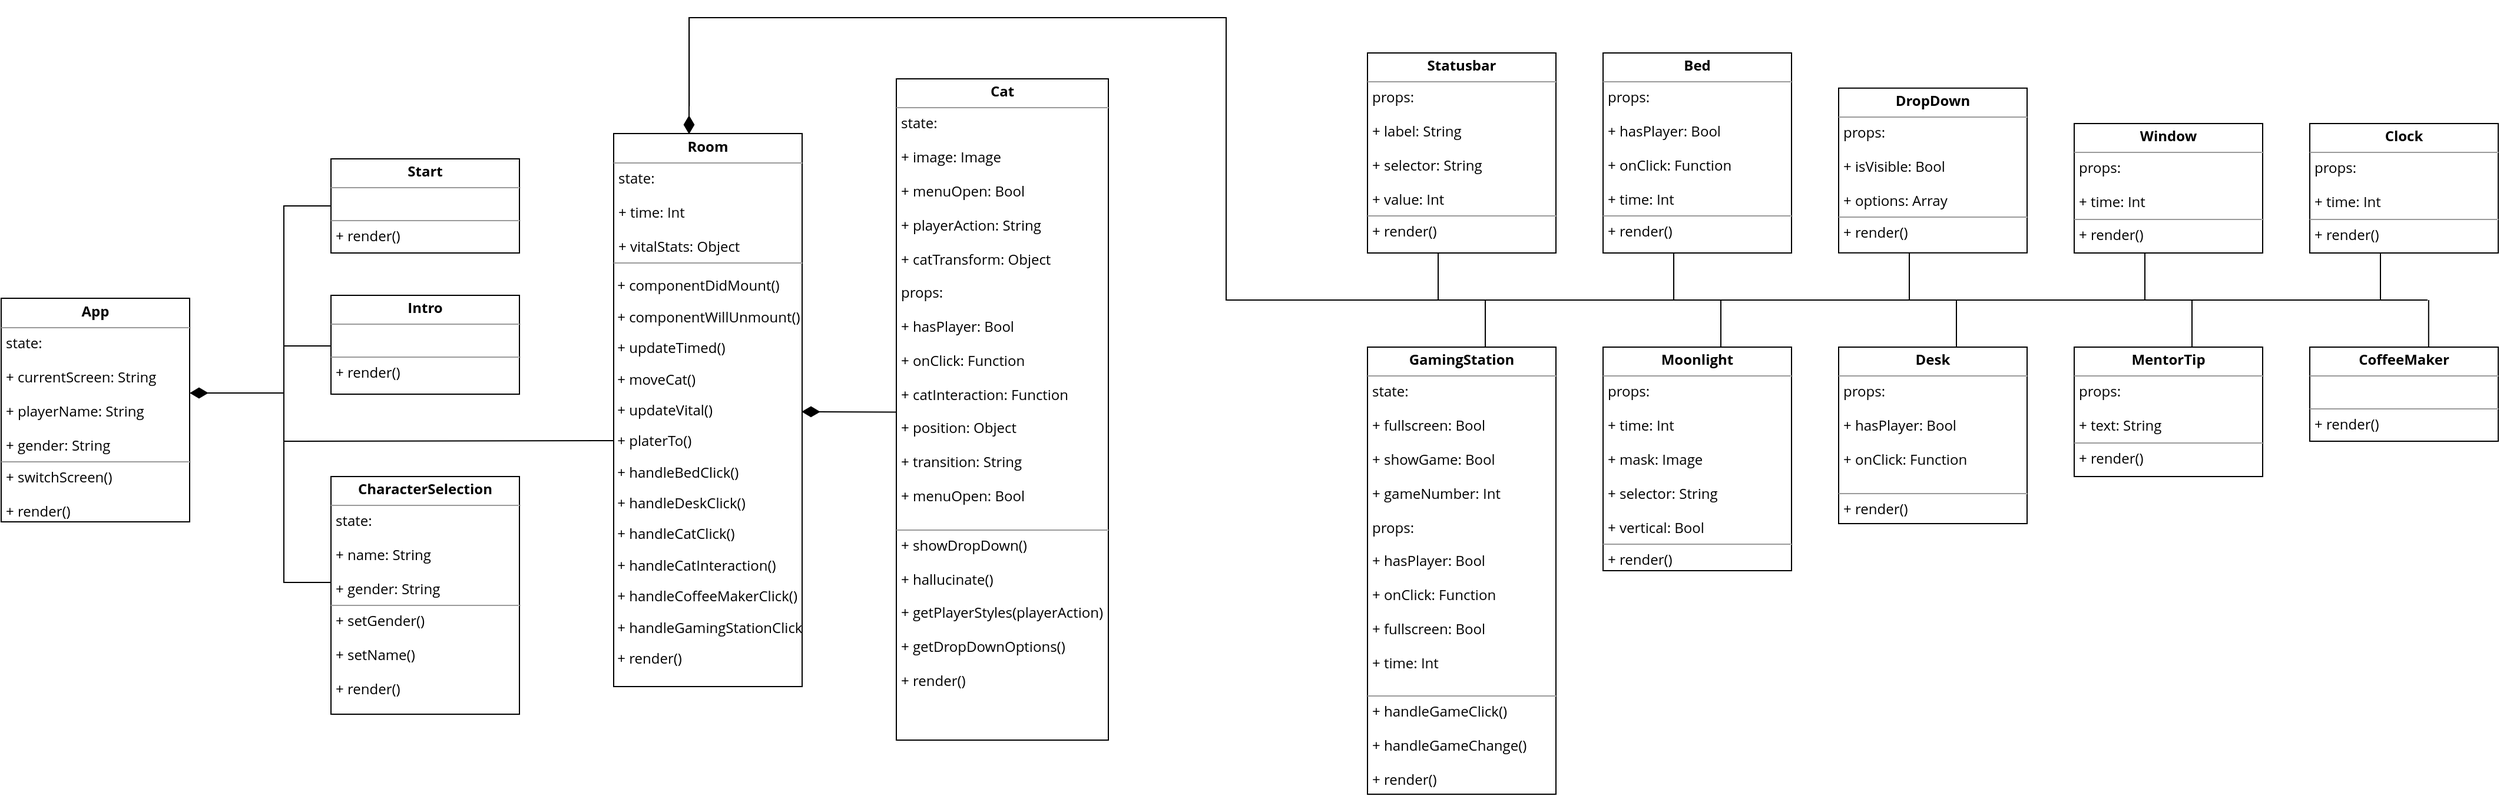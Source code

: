 <mxfile version="10.8.4" type="device"><diagram id="bHCf6qRPcgZcxIVKN6c0" name="Page-1"><mxGraphModel dx="644" dy="665" grid="1" gridSize="10" guides="1" tooltips="1" connect="1" arrows="1" fold="1" page="1" pageScale="1" pageWidth="1169" pageHeight="827" math="0" shadow="0"><root><mxCell id="0"/><mxCell id="1" parent="0"/><mxCell id="n1wKkp5W9EY0zzlDqEjh-3" value="" style="edgeStyle=orthogonalEdgeStyle;rounded=0;orthogonalLoop=1;jettySize=auto;html=1;endArrow=none;endFill=0;" parent="1" target="YOmTZiaRgSVcXXH3Q7Ra-5" edge="1"><mxGeometry relative="1" as="geometry"><mxPoint x="320" y="410" as="sourcePoint"/><Array as="points"><mxPoint x="320" y="410"/><mxPoint x="320" y="573"/></Array></mxGeometry></mxCell><mxCell id="n1wKkp5W9EY0zzlDqEjh-5" style="edgeStyle=orthogonalEdgeStyle;rounded=0;orthogonalLoop=1;jettySize=auto;html=1;endArrow=none;endFill=0;" parent="1" target="YOmTZiaRgSVcXXH3Q7Ra-7" edge="1"><mxGeometry relative="1" as="geometry"><mxPoint x="320" y="400" as="sourcePoint"/><Array as="points"><mxPoint x="320" y="560"/></Array></mxGeometry></mxCell><mxCell id="n1wKkp5W9EY0zzlDqEjh-38" style="edgeStyle=orthogonalEdgeStyle;rounded=0;orthogonalLoop=1;jettySize=auto;html=1;entryX=0;entryY=0.5;entryDx=0;entryDy=0;endArrow=none;endFill=0;" parent="1" edge="1"><mxGeometry relative="1" as="geometry"><mxPoint x="320" y="414" as="sourcePoint"/><Array as="points"><mxPoint x="320" y="414"/><mxPoint x="320" y="477"/></Array><mxPoint x="360" y="359" as="targetPoint"/></mxGeometry></mxCell><mxCell id="YOmTZiaRgSVcXXH3Q7Ra-1" value="&lt;p style=&quot;margin: 0px ; margin-top: 4px ; text-align: center&quot;&gt;&lt;b&gt;App&lt;/b&gt;&lt;/p&gt;&lt;hr size=&quot;1&quot;&gt;&lt;p style=&quot;margin: 0px ; margin-left: 4px&quot;&gt;state:&lt;/p&gt;&lt;p style=&quot;margin: 0px ; margin-left: 4px&quot;&gt;&lt;br&gt;&lt;/p&gt;&lt;p style=&quot;margin: 0px ; margin-left: 4px&quot;&gt;+ currentScreen: String&lt;/p&gt;&lt;p style=&quot;margin: 0px ; margin-left: 4px&quot;&gt;&lt;span&gt;&lt;br&gt;&lt;/span&gt;&lt;/p&gt;&lt;p style=&quot;margin: 0px ; margin-left: 4px&quot;&gt;&lt;span&gt;+ playerName: String&lt;/span&gt;&lt;/p&gt;&lt;p style=&quot;margin: 0px ; margin-left: 4px&quot;&gt;&lt;span&gt;&lt;br&gt;&lt;/span&gt;&lt;/p&gt;&lt;p style=&quot;margin: 0px ; margin-left: 4px&quot;&gt;&lt;span&gt;+ gender: String&lt;/span&gt;&lt;/p&gt;&lt;hr size=&quot;1&quot;&gt;&lt;p style=&quot;margin: 0px ; margin-left: 4px&quot;&gt;+ switchScreen()&lt;/p&gt;&lt;p style=&quot;margin: 0px ; margin-left: 4px&quot;&gt;&lt;span&gt;&lt;br&gt;&lt;/span&gt;&lt;/p&gt;&lt;p style=&quot;margin: 0px ; margin-left: 4px&quot;&gt;&lt;span&gt;+ render()&lt;/span&gt;&lt;/p&gt;" style="verticalAlign=top;align=left;overflow=fill;fontSize=12;fontFamily=open sans;html=1;" parent="1" vertex="1"><mxGeometry x="80" y="318.5" width="160" height="190" as="geometry"/></mxCell><mxCell id="YOmTZiaRgSVcXXH3Q7Ra-5" value="&lt;p style=&quot;margin: 0px ; margin-top: 4px ; text-align: center&quot;&gt;&lt;b&gt;Start&lt;/b&gt;&lt;/p&gt;&lt;hr size=&quot;1&quot;&gt;&lt;p style=&quot;margin: 0px ; margin-left: 4px&quot;&gt;&lt;br&gt;&lt;/p&gt;&lt;hr size=&quot;1&quot;&gt;&lt;p style=&quot;margin: 0px ; margin-left: 4px&quot;&gt;+ render()&lt;/p&gt;" style="verticalAlign=top;align=left;overflow=fill;fontSize=12;fontFamily=open sans;html=1;" parent="1" vertex="1"><mxGeometry x="360" y="200" width="160" height="80" as="geometry"/></mxCell><mxCell id="YOmTZiaRgSVcXXH3Q7Ra-6" value="&lt;p style=&quot;margin: 0px ; margin-top: 4px ; text-align: center&quot;&gt;&lt;b&gt;Intro&lt;/b&gt;&lt;/p&gt;&lt;hr size=&quot;1&quot;&gt;&lt;p style=&quot;margin: 0px ; margin-left: 4px&quot;&gt;&lt;br&gt;&lt;/p&gt;&lt;hr size=&quot;1&quot;&gt;&lt;p style=&quot;margin: 0px ; margin-left: 4px&quot;&gt;&lt;span&gt;+ render()&lt;/span&gt;&lt;br&gt;&lt;/p&gt;" style="verticalAlign=top;align=left;overflow=fill;fontSize=12;fontFamily=open sans;html=1;" parent="1" vertex="1"><mxGeometry x="360" y="316" width="160" height="84" as="geometry"/></mxCell><mxCell id="YOmTZiaRgSVcXXH3Q7Ra-7" value="&lt;p style=&quot;margin: 0px ; margin-top: 4px ; text-align: center&quot;&gt;&lt;b&gt;CharacterSelection&lt;/b&gt;&lt;/p&gt;&lt;hr size=&quot;1&quot;&gt;&lt;p style=&quot;margin: 0px ; margin-left: 4px&quot;&gt;state:&lt;/p&gt;&lt;p style=&quot;margin: 0px ; margin-left: 4px&quot;&gt;&lt;br&gt;&lt;/p&gt;&lt;p style=&quot;margin: 0px ; margin-left: 4px&quot;&gt;&lt;span&gt;+ name: String&lt;/span&gt;&lt;br&gt;&lt;/p&gt;&lt;p style=&quot;margin: 0px ; margin-left: 4px&quot;&gt;&lt;span&gt;&lt;br&gt;&lt;/span&gt;&lt;/p&gt;&lt;p style=&quot;margin: 0px ; margin-left: 4px&quot;&gt;&lt;span&gt;+ gender: String&lt;/span&gt;&lt;/p&gt;&lt;hr size=&quot;1&quot;&gt;&lt;p style=&quot;margin: 0px ; margin-left: 4px&quot;&gt;+ setGender()&lt;/p&gt;&lt;p style=&quot;margin: 0px ; margin-left: 4px&quot;&gt;&lt;br&gt;&lt;/p&gt;&lt;p style=&quot;margin: 0px ; margin-left: 4px&quot;&gt;+ setName()&lt;/p&gt;&lt;p style=&quot;margin: 0px ; margin-left: 4px&quot;&gt;&lt;span&gt;&lt;br&gt;&lt;/span&gt;&lt;/p&gt;&lt;p style=&quot;margin: 0px ; margin-left: 4px&quot;&gt;&lt;span&gt;+ render()&lt;/span&gt;&lt;/p&gt;" style="verticalAlign=top;align=left;overflow=fill;fontSize=12;fontFamily=open sans;html=1;" parent="1" vertex="1"><mxGeometry x="360" y="470" width="160" height="202" as="geometry"/></mxCell><mxCell id="YOmTZiaRgSVcXXH3Q7Ra-12" value="&lt;p style=&quot;margin: 0px ; margin-top: 4px ; text-align: center&quot;&gt;&lt;b&gt;Statusbar&lt;/b&gt;&lt;/p&gt;&lt;hr size=&quot;1&quot;&gt;&lt;p style=&quot;margin: 0px ; margin-left: 4px&quot;&gt;&lt;span&gt;props:&lt;/span&gt;&lt;/p&gt;&lt;p style=&quot;margin: 0px ; margin-left: 4px&quot;&gt;&lt;span&gt;&lt;br&gt;&lt;/span&gt;&lt;/p&gt;&lt;p style=&quot;margin: 0px ; margin-left: 4px&quot;&gt;&lt;span&gt;+ label: String&lt;/span&gt;&lt;/p&gt;&lt;p style=&quot;margin: 0px ; margin-left: 4px&quot;&gt;&lt;span&gt;&lt;br&gt;&lt;/span&gt;&lt;/p&gt;&lt;p style=&quot;margin: 0px ; margin-left: 4px&quot;&gt;&lt;span&gt;+ selector: String&lt;/span&gt;&lt;/p&gt;&lt;p style=&quot;margin: 0px ; margin-left: 4px&quot;&gt;&lt;span&gt;&lt;br&gt;&lt;/span&gt;&lt;/p&gt;&lt;p style=&quot;margin: 0px ; margin-left: 4px&quot;&gt;&lt;span&gt;+ value: Int&lt;/span&gt;&lt;/p&gt;&lt;hr size=&quot;1&quot;&gt;&lt;p style=&quot;margin: 0px ; margin-left: 4px&quot;&gt;&lt;span&gt;+ render()&lt;/span&gt;&lt;br&gt;&lt;/p&gt;" style="verticalAlign=top;align=left;overflow=fill;fontSize=12;fontFamily=open sans;html=1;" parent="1" vertex="1"><mxGeometry x="1240" y="110" width="160" height="170" as="geometry"/></mxCell><mxCell id="YOmTZiaRgSVcXXH3Q7Ra-14" value="&lt;p style=&quot;margin: 0px ; margin-top: 4px ; text-align: center&quot;&gt;&lt;b&gt;MentorTip&lt;/b&gt;&lt;/p&gt;&lt;hr size=&quot;1&quot;&gt;&lt;p style=&quot;margin: 0px ; margin-left: 4px&quot;&gt;&lt;span&gt;props:&lt;/span&gt;&lt;/p&gt;&lt;p style=&quot;margin: 0px ; margin-left: 4px&quot;&gt;&lt;span&gt;&lt;br&gt;&lt;/span&gt;&lt;/p&gt;&lt;p style=&quot;margin: 0px ; margin-left: 4px&quot;&gt;&lt;span&gt;+ text: String&lt;/span&gt;&lt;/p&gt;&lt;hr size=&quot;1&quot;&gt;&lt;p style=&quot;margin: 0px ; margin-left: 4px&quot;&gt;&lt;span&gt;+ render()&lt;/span&gt;&lt;br&gt;&lt;/p&gt;" style="verticalAlign=top;align=left;overflow=fill;fontSize=12;fontFamily=open sans;html=1;" parent="1" vertex="1"><mxGeometry x="1840" y="360" width="160" height="110" as="geometry"/></mxCell><mxCell id="YOmTZiaRgSVcXXH3Q7Ra-15" value="&lt;p style=&quot;margin: 0px ; margin-top: 4px ; text-align: center&quot;&gt;&lt;b&gt;GamingStation&lt;/b&gt;&lt;/p&gt;&lt;hr size=&quot;1&quot;&gt;&lt;p style=&quot;margin: 0px ; margin-left: 4px&quot;&gt;&lt;span&gt;state:&lt;/span&gt;&lt;/p&gt;&lt;p style=&quot;margin: 0px ; margin-left: 4px&quot;&gt;&lt;span&gt;&lt;br&gt;&lt;/span&gt;&lt;/p&gt;&lt;p style=&quot;margin: 0px ; margin-left: 4px&quot;&gt;&lt;span&gt;+ fullscreen: Bool&lt;/span&gt;&lt;/p&gt;&lt;p style=&quot;margin: 0px ; margin-left: 4px&quot;&gt;&lt;br&gt;&lt;/p&gt;&lt;p style=&quot;margin: 0px ; margin-left: 4px&quot;&gt;+ showGame: Bool&lt;/p&gt;&lt;p style=&quot;margin: 0px ; margin-left: 4px&quot;&gt;&lt;br&gt;&lt;/p&gt;&lt;p style=&quot;margin: 0px ; margin-left: 4px&quot;&gt;+ gameNumber: Int&lt;/p&gt;&lt;p style=&quot;margin: 0px ; margin-left: 4px&quot;&gt;&lt;br&gt;&lt;/p&gt;&lt;p style=&quot;margin: 0px ; margin-left: 4px&quot;&gt;props:&lt;/p&gt;&lt;p style=&quot;margin: 0px ; margin-left: 4px&quot;&gt;&lt;br&gt;&lt;/p&gt;&lt;p style=&quot;margin: 0px ; margin-left: 4px&quot;&gt;+ hasPlayer: Bool&lt;/p&gt;&lt;p style=&quot;margin: 0px ; margin-left: 4px&quot;&gt;&lt;br&gt;&lt;/p&gt;&lt;p style=&quot;margin: 0px ; margin-left: 4px&quot;&gt;+ onClick: Function&lt;/p&gt;&lt;p style=&quot;margin: 0px ; margin-left: 4px&quot;&gt;&lt;br&gt;&lt;/p&gt;&lt;p style=&quot;margin: 0px ; margin-left: 4px&quot;&gt;+ fullscreen: Bool&lt;/p&gt;&lt;p style=&quot;margin: 0px ; margin-left: 4px&quot;&gt;&lt;br&gt;&lt;/p&gt;&lt;p style=&quot;margin: 0px ; margin-left: 4px&quot;&gt;+ time: Int&lt;/p&gt;&lt;p style=&quot;margin: 0px ; margin-left: 4px&quot;&gt;&lt;br&gt;&lt;/p&gt;&lt;hr size=&quot;1&quot;&gt;&lt;p style=&quot;margin: 0px ; margin-left: 4px&quot;&gt;&lt;span&gt;+ handleGameClick()&lt;/span&gt;&lt;/p&gt;&lt;p style=&quot;margin: 0px ; margin-left: 4px&quot;&gt;&lt;span&gt;&lt;br&gt;&lt;/span&gt;&lt;/p&gt;&lt;p style=&quot;margin: 0px ; margin-left: 4px&quot;&gt;&lt;span&gt;+ handleGameChange()&lt;/span&gt;&lt;/p&gt;&lt;p style=&quot;margin: 0px ; margin-left: 4px&quot;&gt;&lt;span&gt;&lt;br&gt;&lt;/span&gt;&lt;/p&gt;&lt;p style=&quot;margin: 0px ; margin-left: 4px&quot;&gt;&lt;span&gt;+ r&lt;/span&gt;&lt;span&gt;ender()&lt;/span&gt;&lt;/p&gt;" style="verticalAlign=top;align=left;overflow=fill;fontSize=12;fontFamily=open sans;html=1;" parent="1" vertex="1"><mxGeometry x="1240" y="360" width="160" height="380" as="geometry"/></mxCell><mxCell id="YOmTZiaRgSVcXXH3Q7Ra-16" value="&lt;p style=&quot;margin: 0px ; margin-top: 4px ; text-align: center&quot;&gt;&lt;b&gt;Cat&lt;/b&gt;&lt;/p&gt;&lt;hr size=&quot;1&quot;&gt;&lt;p style=&quot;margin: 0px ; margin-left: 4px&quot;&gt;&lt;span&gt;state:&lt;/span&gt;&lt;/p&gt;&lt;p style=&quot;margin: 0px ; margin-left: 4px&quot;&gt;&lt;span&gt;&lt;br&gt;&lt;/span&gt;&lt;/p&gt;&lt;p style=&quot;margin: 0px ; margin-left: 4px&quot;&gt;&lt;span&gt;+ image: Image&lt;/span&gt;&lt;br&gt;&lt;/p&gt;&lt;p style=&quot;margin: 0px ; margin-left: 4px&quot;&gt;&lt;span&gt;&lt;br&gt;&lt;/span&gt;&lt;/p&gt;&lt;p style=&quot;margin: 0px ; margin-left: 4px&quot;&gt;&lt;span&gt;+ menuOpen: Bool&lt;/span&gt;&lt;/p&gt;&lt;p style=&quot;margin: 0px ; margin-left: 4px&quot;&gt;&lt;span&gt;&lt;br&gt;&lt;/span&gt;&lt;/p&gt;&lt;p style=&quot;margin: 0px ; margin-left: 4px&quot;&gt;+ playerAction: String&lt;/p&gt;&lt;p style=&quot;margin: 0px ; margin-left: 4px&quot;&gt;&lt;br&gt;&lt;/p&gt;&lt;p style=&quot;margin: 0px ; margin-left: 4px&quot;&gt;+ catTransform: Object&lt;/p&gt;&lt;p style=&quot;margin: 0px ; margin-left: 4px&quot;&gt;&lt;br&gt;&lt;/p&gt;&lt;p style=&quot;margin: 0px ; margin-left: 4px&quot;&gt;props:&lt;/p&gt;&lt;p style=&quot;margin: 0px ; margin-left: 4px&quot;&gt;&lt;br&gt;&lt;/p&gt;&lt;p style=&quot;margin: 0px ; margin-left: 4px&quot;&gt;+ hasPlayer: Bool&lt;/p&gt;&lt;p style=&quot;margin: 0px ; margin-left: 4px&quot;&gt;&amp;nbsp;&lt;/p&gt;&lt;p style=&quot;margin: 0px ; margin-left: 4px&quot;&gt;+ onClick: Function&lt;/p&gt;&lt;p style=&quot;margin: 0px ; margin-left: 4px&quot;&gt;&lt;br&gt;&lt;/p&gt;&lt;p style=&quot;margin: 0px ; margin-left: 4px&quot;&gt;+ catInteraction: Function&lt;/p&gt;&lt;p style=&quot;margin: 0px ; margin-left: 4px&quot;&gt;&lt;br&gt;&lt;/p&gt;&lt;p style=&quot;margin: 0px ; margin-left: 4px&quot;&gt;+ position: Object&lt;/p&gt;&lt;p style=&quot;margin: 0px ; margin-left: 4px&quot;&gt;&lt;br&gt;&lt;/p&gt;&lt;p style=&quot;margin: 0px ; margin-left: 4px&quot;&gt;+ transition: String&lt;/p&gt;&lt;p style=&quot;margin: 0px ; margin-left: 4px&quot;&gt;&lt;br&gt;&lt;/p&gt;&lt;p style=&quot;margin: 0px ; margin-left: 4px&quot;&gt;+ menuOpen: Bool&lt;/p&gt;&lt;p style=&quot;margin: 0px ; margin-left: 4px&quot;&gt;&lt;br&gt;&lt;/p&gt;&lt;hr size=&quot;1&quot;&gt;&lt;p style=&quot;margin: 0px ; margin-left: 4px&quot;&gt;&lt;span&gt;+ showDropDown()&lt;/span&gt;&lt;/p&gt;&lt;p style=&quot;margin: 0px ; margin-left: 4px&quot;&gt;&lt;span&gt;&lt;br&gt;&lt;/span&gt;&lt;/p&gt;&lt;p style=&quot;margin: 0px ; margin-left: 4px&quot;&gt;&lt;span&gt;+ hallucinate()&lt;/span&gt;&lt;/p&gt;&lt;p style=&quot;margin: 0px ; margin-left: 4px&quot;&gt;&lt;span&gt;&lt;br&gt;&lt;/span&gt;&lt;/p&gt;&lt;p style=&quot;margin: 0px ; margin-left: 4px&quot;&gt;&lt;span&gt;+ getPlayerStyles(playerAction)&lt;/span&gt;&lt;/p&gt;&lt;p style=&quot;margin: 0px ; margin-left: 4px&quot;&gt;&lt;span&gt;&lt;br&gt;&lt;/span&gt;&lt;/p&gt;&lt;p style=&quot;margin: 0px ; margin-left: 4px&quot;&gt;&lt;span&gt;+ getDropDownOptions()&lt;/span&gt;&lt;/p&gt;&lt;p style=&quot;margin: 0px ; margin-left: 4px&quot;&gt;&lt;span&gt;&lt;br&gt;&lt;/span&gt;&lt;/p&gt;&lt;p style=&quot;margin: 0px ; margin-left: 4px&quot;&gt;&lt;span&gt;+ render()&lt;/span&gt;&lt;/p&gt;&lt;p style=&quot;margin: 0px ; margin-left: 4px&quot;&gt;&lt;span&gt;&lt;br&gt;&lt;/span&gt;&lt;/p&gt;" style="verticalAlign=top;align=left;overflow=fill;fontSize=12;fontFamily=open sans;html=1;" parent="1" vertex="1"><mxGeometry x="840" y="132" width="180" height="562" as="geometry"/></mxCell><mxCell id="YOmTZiaRgSVcXXH3Q7Ra-17" value="&lt;p style=&quot;margin: 0px ; margin-top: 4px ; text-align: center&quot;&gt;&lt;b&gt;Bed&lt;/b&gt;&lt;/p&gt;&lt;hr size=&quot;1&quot;&gt;&lt;p style=&quot;margin: 0px ; margin-left: 4px&quot;&gt;&lt;span&gt;props:&lt;/span&gt;&lt;/p&gt;&lt;p style=&quot;margin: 0px ; margin-left: 4px&quot;&gt;&lt;span&gt;&lt;br&gt;&lt;/span&gt;&lt;/p&gt;&lt;p style=&quot;margin: 0px ; margin-left: 4px&quot;&gt;&lt;span&gt;+ hasPlayer: Bool&lt;/span&gt;&lt;/p&gt;&lt;p style=&quot;margin: 0px ; margin-left: 4px&quot;&gt;&lt;span&gt;&lt;br&gt;&lt;/span&gt;&lt;/p&gt;&lt;p style=&quot;margin: 0px ; margin-left: 4px&quot;&gt;&lt;span&gt;+ onClick: Function&lt;/span&gt;&lt;/p&gt;&lt;p style=&quot;margin: 0px ; margin-left: 4px&quot;&gt;&lt;span&gt;&lt;br&gt;&lt;/span&gt;&lt;/p&gt;&lt;p style=&quot;margin: 0px ; margin-left: 4px&quot;&gt;&lt;span&gt;+ time: Int&lt;/span&gt;&lt;/p&gt;&lt;hr size=&quot;1&quot;&gt;&lt;p style=&quot;margin: 0px ; margin-left: 4px&quot;&gt;&lt;span&gt;+ render()&lt;/span&gt;&lt;br&gt;&lt;/p&gt;" style="verticalAlign=top;align=left;overflow=fill;fontSize=12;fontFamily=open sans;html=1;" parent="1" vertex="1"><mxGeometry x="1440" y="110" width="160" height="170" as="geometry"/></mxCell><mxCell id="YOmTZiaRgSVcXXH3Q7Ra-18" value="&lt;p style=&quot;margin: 0px ; margin-top: 4px ; text-align: center&quot;&gt;&lt;b&gt;Clock&lt;/b&gt;&lt;/p&gt;&lt;hr size=&quot;1&quot;&gt;&lt;p style=&quot;margin: 0px ; margin-left: 4px&quot;&gt;&lt;span&gt;props:&lt;/span&gt;&lt;/p&gt;&lt;p style=&quot;margin: 0px ; margin-left: 4px&quot;&gt;&lt;span&gt;&lt;br&gt;&lt;/span&gt;&lt;/p&gt;&lt;p style=&quot;margin: 0px ; margin-left: 4px&quot;&gt;+ time: Int&lt;/p&gt;&lt;hr size=&quot;1&quot;&gt;&lt;p style=&quot;margin: 0px ; margin-left: 4px&quot;&gt;&lt;span&gt;+ render()&lt;/span&gt;&lt;br&gt;&lt;/p&gt;" style="verticalAlign=top;align=left;overflow=fill;fontSize=12;fontFamily=open sans;html=1;" parent="1" vertex="1"><mxGeometry x="2040" y="170" width="160" height="110" as="geometry"/></mxCell><mxCell id="n1wKkp5W9EY0zzlDqEjh-35" style="edgeStyle=orthogonalEdgeStyle;rounded=0;orthogonalLoop=1;jettySize=auto;html=1;entryX=0.5;entryY=1;entryDx=0;entryDy=0;endArrow=none;endFill=0;" parent="1" source="YOmTZiaRgSVcXXH3Q7Ra-19" target="YOmTZiaRgSVcXXH3Q7Ra-12" edge="1"><mxGeometry relative="1" as="geometry"><Array as="points"><mxPoint x="664" y="80"/><mxPoint x="1120" y="80"/><mxPoint x="1120" y="320"/><mxPoint x="1300" y="320"/><mxPoint x="1300" y="280"/></Array></mxGeometry></mxCell><mxCell id="YOmTZiaRgSVcXXH3Q7Ra-19" value="&lt;p style=&quot;margin: 0px ; margin-top: 4px ; text-align: center&quot;&gt;&lt;b&gt;Room&lt;/b&gt;&lt;/p&gt;&lt;hr size=&quot;1&quot;&gt;&lt;p style=&quot;margin: 0px ; margin-left: 4px&quot;&gt;&lt;span&gt;state:&lt;/span&gt;&lt;/p&gt;&lt;p style=&quot;margin: 0px ; margin-left: 4px&quot;&gt;&lt;span&gt;&lt;br&gt;&lt;/span&gt;&lt;/p&gt;&lt;p style=&quot;margin: 0px ; margin-left: 4px&quot;&gt;&lt;span&gt;+ time: Int&lt;/span&gt;&lt;/p&gt;&lt;p style=&quot;margin: 0px ; margin-left: 4px&quot;&gt;&lt;br&gt;&lt;/p&gt;&lt;p style=&quot;margin: 0px ; margin-left: 4px&quot;&gt;+ vitalStats: Object&lt;/p&gt;&lt;hr size=&quot;1&quot;&gt;&lt;p&gt;&amp;nbsp;+ componentDidMount()&lt;/p&gt;&lt;p&gt;&amp;nbsp;+&amp;nbsp;componentWillUnmount()&lt;/p&gt;&lt;p&gt;&amp;nbsp;+ updateTimed()&lt;br&gt;&lt;/p&gt;&lt;p&gt;&amp;nbsp;+ moveCat()&lt;/p&gt;&lt;p&gt;&amp;nbsp;+ updateVital()&lt;br&gt;&lt;/p&gt;&lt;p&gt;&amp;nbsp;+ platerTo()&lt;br&gt;&lt;/p&gt;&lt;p&gt;&amp;nbsp;+ handleBedClick()&lt;/p&gt;&lt;p&gt;&amp;nbsp;+ handleDeskClick()&lt;br&gt;&lt;/p&gt;&lt;p&gt;&amp;nbsp;+ handleCatClick()&lt;/p&gt;&lt;p&gt;&amp;nbsp;+ handleCatInteraction()&lt;/p&gt;&lt;p&gt;&amp;nbsp;+ handleCoffeeMakerClick()&lt;/p&gt;&lt;p&gt;&amp;nbsp;+ handleGamingStationClick()&lt;/p&gt;&lt;p&gt;&amp;nbsp;+ render()&lt;/p&gt;" style="verticalAlign=top;align=left;overflow=fill;fontSize=12;fontFamily=open sans;html=1;" parent="1" vertex="1"><mxGeometry x="600" y="178.5" width="160" height="470" as="geometry"/></mxCell><mxCell id="YOmTZiaRgSVcXXH3Q7Ra-23" value="&lt;p style=&quot;margin: 0px ; margin-top: 4px ; text-align: center&quot;&gt;&lt;b&gt;Desk&lt;/b&gt;&lt;/p&gt;&lt;hr size=&quot;1&quot;&gt;&lt;p style=&quot;margin: 0px ; margin-left: 4px&quot;&gt;&lt;span&gt;props:&lt;/span&gt;&lt;/p&gt;&lt;p style=&quot;margin: 0px ; margin-left: 4px&quot;&gt;&lt;span&gt;&lt;br&gt;&lt;/span&gt;&lt;/p&gt;&lt;p style=&quot;margin: 0px ; margin-left: 4px&quot;&gt;&lt;span&gt;+ hasPlayer: Bool&lt;/span&gt;&lt;/p&gt;&lt;p style=&quot;margin: 0px ; margin-left: 4px&quot;&gt;&lt;span&gt;&lt;br&gt;&lt;/span&gt;&lt;/p&gt;&lt;p style=&quot;margin: 0px ; margin-left: 4px&quot;&gt;&lt;span&gt;+ onClick: Function&lt;/span&gt;&lt;/p&gt;&lt;p style=&quot;margin: 0px ; margin-left: 4px&quot;&gt;&lt;span&gt;&lt;br&gt;&lt;/span&gt;&lt;/p&gt;&lt;hr size=&quot;1&quot;&gt;&lt;p style=&quot;margin: 0px ; margin-left: 4px&quot;&gt;&lt;span&gt;+ render()&lt;/span&gt;&lt;br&gt;&lt;/p&gt;" style="verticalAlign=top;align=left;overflow=fill;fontSize=12;fontFamily=open sans;html=1;" parent="1" vertex="1"><mxGeometry x="1640" y="360" width="160" height="150" as="geometry"/></mxCell><mxCell id="YOmTZiaRgSVcXXH3Q7Ra-24" value="&lt;p style=&quot;margin: 0px ; margin-top: 4px ; text-align: center&quot;&gt;&lt;b&gt;Window&lt;/b&gt;&lt;/p&gt;&lt;hr size=&quot;1&quot;&gt;&lt;p style=&quot;margin: 0px ; margin-left: 4px&quot;&gt;&lt;span&gt;props:&lt;/span&gt;&lt;/p&gt;&lt;p style=&quot;margin: 0px ; margin-left: 4px&quot;&gt;&lt;span&gt;&lt;br&gt;&lt;/span&gt;&lt;/p&gt;&lt;p style=&quot;margin: 0px ; margin-left: 4px&quot;&gt;&lt;span&gt;+ time: Int&lt;/span&gt;&lt;/p&gt;&lt;hr size=&quot;1&quot;&gt;&lt;p style=&quot;margin: 0px ; margin-left: 4px&quot;&gt;&lt;span&gt;+ render()&lt;/span&gt;&lt;br&gt;&lt;/p&gt;" style="verticalAlign=top;align=left;overflow=fill;fontSize=12;fontFamily=open sans;html=1;" parent="1" vertex="1"><mxGeometry x="1840" y="170" width="160" height="110" as="geometry"/></mxCell><mxCell id="YOmTZiaRgSVcXXH3Q7Ra-25" value="&lt;p style=&quot;margin: 0px ; margin-top: 4px ; text-align: center&quot;&gt;&lt;b&gt;CoffeeMaker&lt;/b&gt;&lt;/p&gt;&lt;hr size=&quot;1&quot;&gt;&lt;p style=&quot;margin: 0px ; margin-left: 4px&quot;&gt;&lt;span&gt;&lt;br&gt;&lt;/span&gt;&lt;/p&gt;&lt;hr size=&quot;1&quot;&gt;&lt;p style=&quot;margin: 0px ; margin-left: 4px&quot;&gt;&lt;span&gt;+ render()&lt;/span&gt;&lt;br&gt;&lt;/p&gt;" style="verticalAlign=top;align=left;overflow=fill;fontSize=12;fontFamily=open sans;html=1;" parent="1" vertex="1"><mxGeometry x="2040" y="360" width="160" height="80" as="geometry"/></mxCell><mxCell id="YOmTZiaRgSVcXXH3Q7Ra-31" value="&lt;p style=&quot;margin: 0px ; margin-top: 4px ; text-align: center&quot;&gt;&lt;b&gt;DropDown&lt;/b&gt;&lt;/p&gt;&lt;hr size=&quot;1&quot;&gt;&lt;p style=&quot;margin: 0px ; margin-left: 4px&quot;&gt;props:&lt;/p&gt;&lt;p style=&quot;margin: 0px ; margin-left: 4px&quot;&gt;&lt;br&gt;&lt;/p&gt;&lt;p style=&quot;margin: 0px ; margin-left: 4px&quot;&gt;&lt;span&gt;+ isVisible: Bool&lt;/span&gt;&lt;br&gt;&lt;/p&gt;&lt;p style=&quot;margin: 0px ; margin-left: 4px&quot;&gt;&lt;span&gt;&lt;br&gt;&lt;/span&gt;&lt;/p&gt;&lt;p style=&quot;margin: 0px ; margin-left: 4px&quot;&gt;&lt;span&gt;+ options: Array&lt;/span&gt;&lt;/p&gt;&lt;hr size=&quot;1&quot;&gt;&lt;p style=&quot;margin: 0px ; margin-left: 4px&quot;&gt;&lt;span&gt;+ render()&lt;/span&gt;&lt;br&gt;&lt;/p&gt;" style="verticalAlign=top;align=left;overflow=fill;fontSize=12;fontFamily=open sans;html=1;" parent="1" vertex="1"><mxGeometry x="1640" y="139.889" width="160" height="140" as="geometry"/></mxCell><mxCell id="YOmTZiaRgSVcXXH3Q7Ra-32" value="&lt;p style=&quot;margin: 0px ; margin-top: 4px ; text-align: center&quot;&gt;&lt;b&gt;Moonlight&lt;/b&gt;&lt;/p&gt;&lt;hr size=&quot;1&quot;&gt;&lt;p style=&quot;margin: 0px ; margin-left: 4px&quot;&gt;props:&lt;/p&gt;&lt;p style=&quot;margin: 0px ; margin-left: 4px&quot;&gt;&lt;br&gt;&lt;/p&gt;&lt;p style=&quot;margin: 0px ; margin-left: 4px&quot;&gt;&lt;span&gt;+ time: Int&lt;/span&gt;&lt;br&gt;&lt;/p&gt;&lt;p style=&quot;margin: 0px ; margin-left: 4px&quot;&gt;&lt;span&gt;&lt;br&gt;&lt;/span&gt;&lt;/p&gt;&lt;p style=&quot;margin: 0px ; margin-left: 4px&quot;&gt;&lt;span&gt;+ mask: Image&lt;/span&gt;&lt;/p&gt;&lt;p style=&quot;margin: 0px ; margin-left: 4px&quot;&gt;&lt;span&gt;&lt;br&gt;&lt;/span&gt;&lt;/p&gt;&lt;p style=&quot;margin: 0px ; margin-left: 4px&quot;&gt;&lt;span&gt;+ selector: String&lt;/span&gt;&lt;/p&gt;&lt;p style=&quot;margin: 0px ; margin-left: 4px&quot;&gt;&lt;span&gt;&lt;br&gt;&lt;/span&gt;&lt;/p&gt;&lt;p style=&quot;margin: 0px ; margin-left: 4px&quot;&gt;&lt;span&gt;+ vertical: Bool&lt;/span&gt;&lt;/p&gt;&lt;hr size=&quot;1&quot;&gt;&lt;p style=&quot;margin: 0px ; margin-left: 4px&quot;&gt;&lt;span&gt;+ render()&lt;/span&gt;&lt;br&gt;&lt;/p&gt;" style="verticalAlign=top;align=left;overflow=fill;fontSize=12;fontFamily=open sans;html=1;" parent="1" vertex="1"><mxGeometry x="1440" y="360" width="160" height="190" as="geometry"/></mxCell><mxCell id="n1wKkp5W9EY0zzlDqEjh-36" style="edgeStyle=orthogonalEdgeStyle;rounded=0;orthogonalLoop=1;jettySize=auto;html=1;entryX=0.5;entryY=0;entryDx=0;entryDy=0;startArrow=diamondThin;startFill=1;startSize=13;endArrow=none;endFill=0;" parent="1" target="YOmTZiaRgSVcXXH3Q7Ra-15" edge="1"><mxGeometry relative="1" as="geometry"><mxPoint x="664" y="179" as="sourcePoint"/><mxPoint x="1350.059" y="260.235" as="targetPoint"/><Array as="points"><mxPoint x="664" y="80"/><mxPoint x="1120" y="80"/><mxPoint x="1120" y="320"/><mxPoint x="1340" y="320"/><mxPoint x="1340" y="360"/></Array></mxGeometry></mxCell><mxCell id="n1wKkp5W9EY0zzlDqEjh-37" style="edgeStyle=orthogonalEdgeStyle;rounded=0;orthogonalLoop=1;jettySize=auto;html=1;exitX=0.5;exitY=0;exitDx=0;exitDy=0;entryX=0.5;entryY=1;entryDx=0;entryDy=0;endArrow=none;endFill=0;startSize=6;" parent="1" target="YOmTZiaRgSVcXXH3Q7Ra-17" edge="1"><mxGeometry relative="1" as="geometry"><mxPoint x="664.143" y="155.286" as="sourcePoint"/><mxPoint x="1567" y="290" as="targetPoint"/><Array as="points"><mxPoint x="664" y="80"/><mxPoint x="1120" y="80"/><mxPoint x="1120" y="320"/><mxPoint x="1500" y="320"/><mxPoint x="1500" y="280"/></Array></mxGeometry></mxCell><mxCell id="n1wKkp5W9EY0zzlDqEjh-50" value="" style="endArrow=none;html=1;rounded=0;jumpSize=1;endFill=0;startArrow=none;startFill=0;strokeWidth=1;startSize=6;" parent="1" edge="1"><mxGeometry width="50" height="50" relative="1" as="geometry"><mxPoint x="320" y="440" as="sourcePoint"/><mxPoint x="600" y="439.5" as="targetPoint"/></mxGeometry></mxCell><mxCell id="n1wKkp5W9EY0zzlDqEjh-56" value="" style="endArrow=none;html=1;exitX=0.997;exitY=0.503;exitDx=0;exitDy=0;exitPerimeter=0;entryX=0;entryY=0.504;entryDx=0;entryDy=0;entryPerimeter=0;endFill=0;startArrow=diamondThin;startFill=1;startSize=13;" parent="1" source="YOmTZiaRgSVcXXH3Q7Ra-19" target="YOmTZiaRgSVcXXH3Q7Ra-16" edge="1"><mxGeometry width="50" height="50" relative="1" as="geometry"><mxPoint x="780" y="440" as="sourcePoint"/><mxPoint x="820" y="415" as="targetPoint"/></mxGeometry></mxCell><mxCell id="n1wKkp5W9EY0zzlDqEjh-62" value="" style="endArrow=none;html=1;" parent="1" edge="1"><mxGeometry width="50" height="50" relative="1" as="geometry"><mxPoint x="1490" y="320" as="sourcePoint"/><mxPoint x="1920" y="320" as="targetPoint"/></mxGeometry></mxCell><mxCell id="n1wKkp5W9EY0zzlDqEjh-64" value="" style="endArrow=none;html=1;edgeStyle=orthogonalEdgeStyle;endFill=0;" parent="1" edge="1"><mxGeometry width="50" height="50" relative="1" as="geometry"><mxPoint x="1700" y="320" as="sourcePoint"/><mxPoint x="1700" y="280" as="targetPoint"/></mxGeometry></mxCell><mxCell id="n1wKkp5W9EY0zzlDqEjh-68" value="" style="endArrow=none;html=1;" parent="1" edge="1"><mxGeometry width="50" height="50" relative="1" as="geometry"><mxPoint x="1920" y="320" as="sourcePoint"/><mxPoint x="2140" y="320" as="targetPoint"/></mxGeometry></mxCell><mxCell id="zGBfddM0ZBS_2PbLVbU_-4" value="" style="endArrow=none;html=1;rounded=0;jumpSize=1;endFill=0;startArrow=diamondThin;startFill=1;strokeWidth=1;startSize=13;" parent="1" edge="1"><mxGeometry width="50" height="50" relative="1" as="geometry"><mxPoint x="240" y="399" as="sourcePoint"/><mxPoint x="320" y="399" as="targetPoint"/></mxGeometry></mxCell><mxCell id="zGBfddM0ZBS_2PbLVbU_-5" value="" style="endArrow=none;html=1;entryX=0.5;entryY=0;entryDx=0;entryDy=0;edgeStyle=orthogonalEdgeStyle;endFill=0;" parent="1" edge="1"><mxGeometry width="50" height="50" relative="1" as="geometry"><mxPoint x="1540" y="320" as="sourcePoint"/><mxPoint x="1540" y="360" as="targetPoint"/><Array as="points"><mxPoint x="1540" y="340"/><mxPoint x="1540" y="340"/></Array></mxGeometry></mxCell><mxCell id="zGBfddM0ZBS_2PbLVbU_-6" value="" style="endArrow=none;html=1;entryX=0.5;entryY=0;entryDx=0;entryDy=0;edgeStyle=orthogonalEdgeStyle;endFill=0;" parent="1" edge="1"><mxGeometry width="50" height="50" relative="1" as="geometry"><mxPoint x="1740" y="320" as="sourcePoint"/><mxPoint x="1740" y="360" as="targetPoint"/><Array as="points"><mxPoint x="1740" y="340"/><mxPoint x="1740" y="340"/></Array></mxGeometry></mxCell><mxCell id="zGBfddM0ZBS_2PbLVbU_-7" value="" style="endArrow=none;html=1;entryX=0.5;entryY=0;entryDx=0;entryDy=0;edgeStyle=orthogonalEdgeStyle;endFill=0;" parent="1" edge="1"><mxGeometry width="50" height="50" relative="1" as="geometry"><mxPoint x="1900" y="280" as="sourcePoint"/><mxPoint x="1900" y="320" as="targetPoint"/><Array as="points"><mxPoint x="1900" y="300"/><mxPoint x="1900" y="300"/></Array></mxGeometry></mxCell><mxCell id="zGBfddM0ZBS_2PbLVbU_-8" value="" style="endArrow=none;html=1;entryX=0.5;entryY=0;entryDx=0;entryDy=0;edgeStyle=orthogonalEdgeStyle;endFill=0;" parent="1" edge="1"><mxGeometry width="50" height="50" relative="1" as="geometry"><mxPoint x="1940" y="320" as="sourcePoint"/><mxPoint x="1940" y="360" as="targetPoint"/><Array as="points"><mxPoint x="1940" y="340"/><mxPoint x="1940" y="340"/></Array></mxGeometry></mxCell><mxCell id="zGBfddM0ZBS_2PbLVbU_-9" value="" style="endArrow=none;html=1;entryX=0.5;entryY=0;entryDx=0;entryDy=0;edgeStyle=orthogonalEdgeStyle;endFill=0;" parent="1" edge="1"><mxGeometry width="50" height="50" relative="1" as="geometry"><mxPoint x="2140.914" y="320" as="sourcePoint"/><mxPoint x="2140.914" y="360" as="targetPoint"/><Array as="points"><mxPoint x="2140.914" y="340"/><mxPoint x="2140.914" y="340"/></Array></mxGeometry></mxCell><mxCell id="zGBfddM0ZBS_2PbLVbU_-10" value="" style="endArrow=none;html=1;entryX=0.5;entryY=0;entryDx=0;entryDy=0;edgeStyle=orthogonalEdgeStyle;endFill=0;" parent="1" edge="1"><mxGeometry width="50" height="50" relative="1" as="geometry"><mxPoint x="2100" y="280" as="sourcePoint"/><mxPoint x="2100" y="320" as="targetPoint"/><Array as="points"><mxPoint x="2100" y="300"/><mxPoint x="2100" y="300"/></Array></mxGeometry></mxCell></root></mxGraphModel></diagram><diagram id="8CtMBvdvzl2Smevykbw5" name="Seite-2"><mxGraphModel dx="644" dy="665" grid="1" gridSize="10" guides="1" tooltips="1" connect="1" arrows="1" fold="1" page="1" pageScale="1" pageWidth="1169" pageHeight="827" math="0" shadow="0"><root><mxCell id="h-DabQdsrKuIk-vusZts-0"/><mxCell id="h-DabQdsrKuIk-vusZts-1" parent="h-DabQdsrKuIk-vusZts-0"/></root></mxGraphModel></diagram></mxfile>

